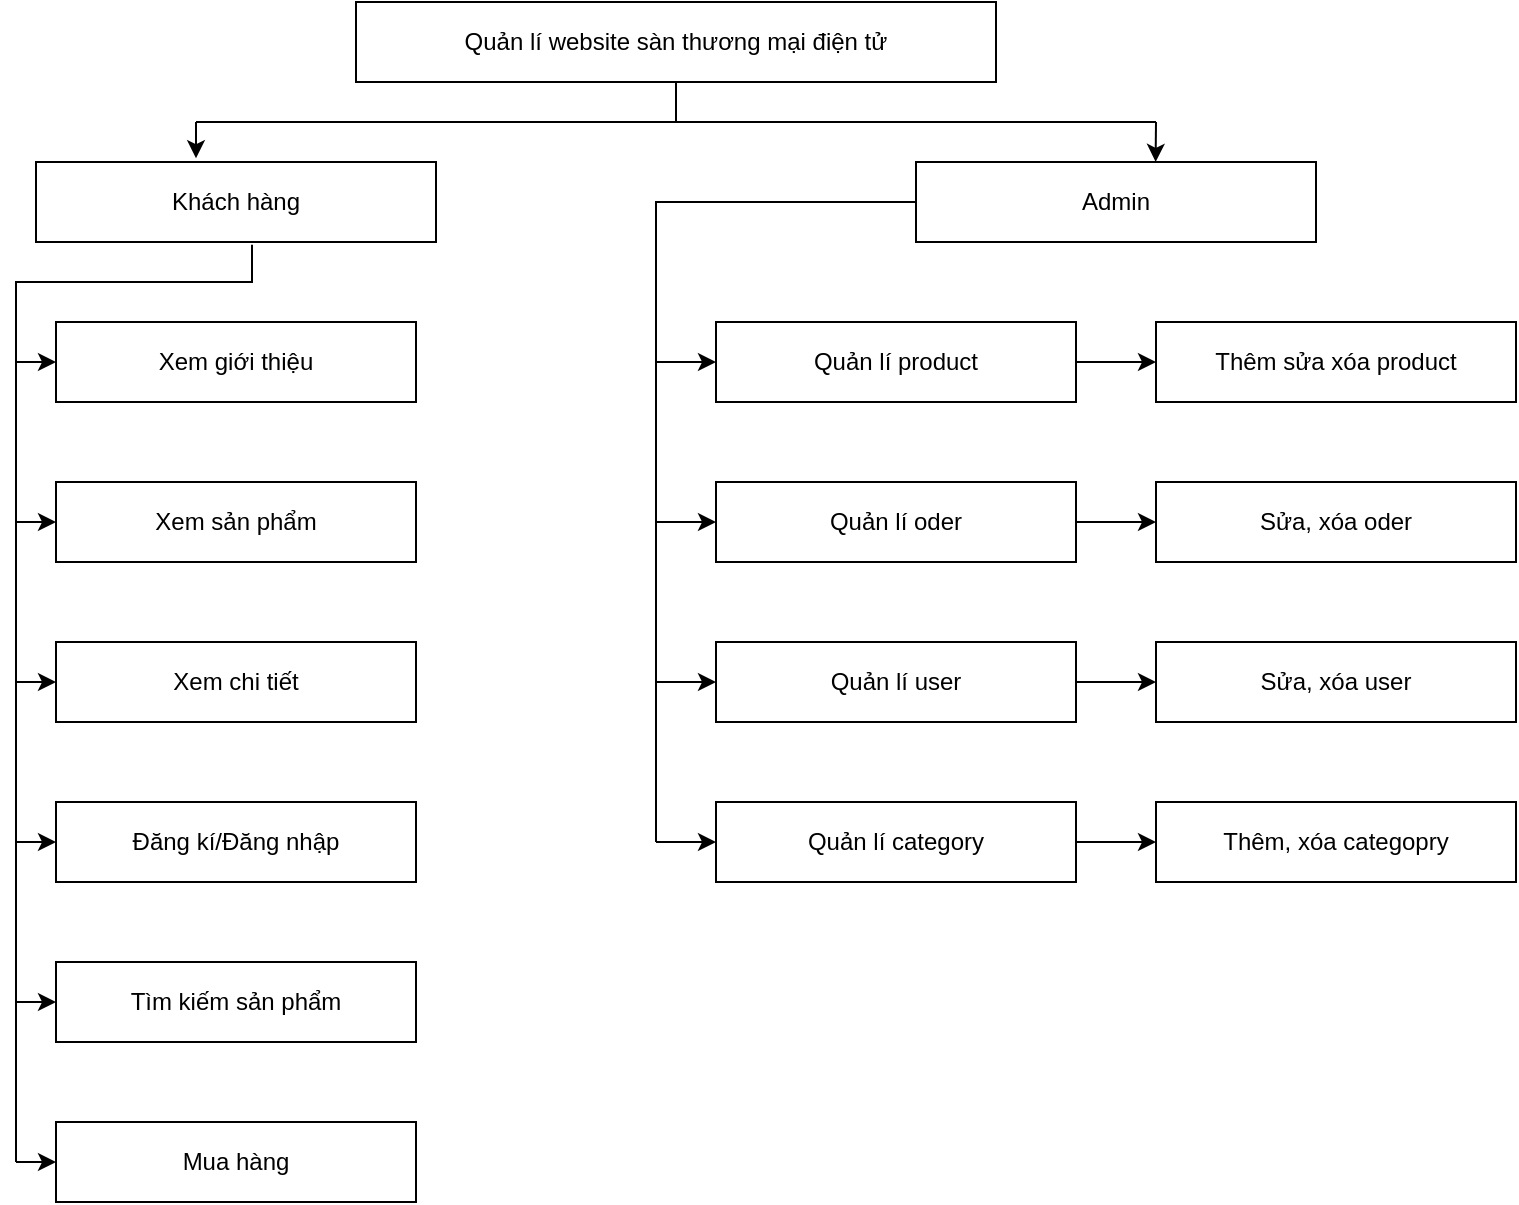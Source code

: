 <mxfile version="21.5.0" type="github">
  <diagram name="Page-1" id="6kSOudFwhd9-eDFsBGlv">
    <mxGraphModel dx="1107" dy="601" grid="1" gridSize="10" guides="1" tooltips="1" connect="1" arrows="1" fold="1" page="1" pageScale="1" pageWidth="850" pageHeight="1100" math="0" shadow="0">
      <root>
        <mxCell id="0" />
        <mxCell id="1" parent="0" />
        <mxCell id="Eki4KBoAl_g5-UjPPlPT-1" value="Quản lí website sàn thương mại điện tử" style="rounded=0;whiteSpace=wrap;html=1;" vertex="1" parent="1">
          <mxGeometry x="240" y="40" width="320" height="40" as="geometry" />
        </mxCell>
        <mxCell id="Eki4KBoAl_g5-UjPPlPT-2" value="Khách hàng" style="rounded=0;whiteSpace=wrap;html=1;" vertex="1" parent="1">
          <mxGeometry x="80" y="120" width="200" height="40" as="geometry" />
        </mxCell>
        <mxCell id="Eki4KBoAl_g5-UjPPlPT-3" value="Admin" style="rounded=0;whiteSpace=wrap;html=1;" vertex="1" parent="1">
          <mxGeometry x="520" y="120" width="200" height="40" as="geometry" />
        </mxCell>
        <mxCell id="Eki4KBoAl_g5-UjPPlPT-4" value="Xem giới thiệu" style="rounded=0;whiteSpace=wrap;html=1;" vertex="1" parent="1">
          <mxGeometry x="90" y="200" width="180" height="40" as="geometry" />
        </mxCell>
        <mxCell id="Eki4KBoAl_g5-UjPPlPT-5" value="Mua hàng" style="rounded=0;whiteSpace=wrap;html=1;" vertex="1" parent="1">
          <mxGeometry x="90" y="600" width="180" height="40" as="geometry" />
        </mxCell>
        <mxCell id="Eki4KBoAl_g5-UjPPlPT-6" value="Tìm kiếm sản phẩm" style="rounded=0;whiteSpace=wrap;html=1;" vertex="1" parent="1">
          <mxGeometry x="90" y="520" width="180" height="40" as="geometry" />
        </mxCell>
        <mxCell id="Eki4KBoAl_g5-UjPPlPT-7" value="Đăng kí/Đăng nhập" style="rounded=0;whiteSpace=wrap;html=1;" vertex="1" parent="1">
          <mxGeometry x="90" y="440" width="180" height="40" as="geometry" />
        </mxCell>
        <mxCell id="Eki4KBoAl_g5-UjPPlPT-8" value="Xem chi tiết" style="rounded=0;whiteSpace=wrap;html=1;" vertex="1" parent="1">
          <mxGeometry x="90" y="360" width="180" height="40" as="geometry" />
        </mxCell>
        <mxCell id="Eki4KBoAl_g5-UjPPlPT-9" value="Xem sản phẩm" style="rounded=0;whiteSpace=wrap;html=1;" vertex="1" parent="1">
          <mxGeometry x="90" y="280" width="180" height="40" as="geometry" />
        </mxCell>
        <mxCell id="Eki4KBoAl_g5-UjPPlPT-11" value="" style="endArrow=none;html=1;rounded=0;entryX=0.54;entryY=1.033;entryDx=0;entryDy=0;entryPerimeter=0;" edge="1" parent="1" target="Eki4KBoAl_g5-UjPPlPT-2">
          <mxGeometry width="50" height="50" relative="1" as="geometry">
            <mxPoint x="70" y="620" as="sourcePoint" />
            <mxPoint x="380" y="290" as="targetPoint" />
            <Array as="points">
              <mxPoint x="70" y="180" />
              <mxPoint x="188" y="180" />
            </Array>
          </mxGeometry>
        </mxCell>
        <mxCell id="Eki4KBoAl_g5-UjPPlPT-12" value="" style="endArrow=classic;html=1;rounded=0;entryX=0;entryY=0.5;entryDx=0;entryDy=0;" edge="1" parent="1" target="Eki4KBoAl_g5-UjPPlPT-4">
          <mxGeometry width="50" height="50" relative="1" as="geometry">
            <mxPoint x="70" y="220" as="sourcePoint" />
            <mxPoint x="200" y="240" as="targetPoint" />
          </mxGeometry>
        </mxCell>
        <mxCell id="Eki4KBoAl_g5-UjPPlPT-13" value="" style="endArrow=classic;html=1;rounded=0;entryX=0;entryY=0.5;entryDx=0;entryDy=0;" edge="1" parent="1" target="Eki4KBoAl_g5-UjPPlPT-9">
          <mxGeometry width="50" height="50" relative="1" as="geometry">
            <mxPoint x="70" y="300" as="sourcePoint" />
            <mxPoint x="100" y="230" as="targetPoint" />
          </mxGeometry>
        </mxCell>
        <mxCell id="Eki4KBoAl_g5-UjPPlPT-14" value="" style="endArrow=classic;html=1;rounded=0;entryX=0;entryY=0.5;entryDx=0;entryDy=0;" edge="1" parent="1" target="Eki4KBoAl_g5-UjPPlPT-8">
          <mxGeometry width="50" height="50" relative="1" as="geometry">
            <mxPoint x="70" y="380" as="sourcePoint" />
            <mxPoint x="110" y="240" as="targetPoint" />
          </mxGeometry>
        </mxCell>
        <mxCell id="Eki4KBoAl_g5-UjPPlPT-15" value="" style="endArrow=classic;html=1;rounded=0;entryX=0;entryY=0.5;entryDx=0;entryDy=0;" edge="1" parent="1" target="Eki4KBoAl_g5-UjPPlPT-7">
          <mxGeometry width="50" height="50" relative="1" as="geometry">
            <mxPoint x="70" y="460" as="sourcePoint" />
            <mxPoint x="120" y="250" as="targetPoint" />
          </mxGeometry>
        </mxCell>
        <mxCell id="Eki4KBoAl_g5-UjPPlPT-16" value="" style="endArrow=classic;html=1;rounded=0;entryX=0;entryY=0.5;entryDx=0;entryDy=0;" edge="1" parent="1" target="Eki4KBoAl_g5-UjPPlPT-6">
          <mxGeometry width="50" height="50" relative="1" as="geometry">
            <mxPoint x="70" y="540" as="sourcePoint" />
            <mxPoint x="130" y="260" as="targetPoint" />
          </mxGeometry>
        </mxCell>
        <mxCell id="Eki4KBoAl_g5-UjPPlPT-17" value="" style="endArrow=classic;html=1;rounded=0;entryX=0;entryY=0.5;entryDx=0;entryDy=0;" edge="1" parent="1" target="Eki4KBoAl_g5-UjPPlPT-5">
          <mxGeometry width="50" height="50" relative="1" as="geometry">
            <mxPoint x="70" y="620" as="sourcePoint" />
            <mxPoint x="380" y="440" as="targetPoint" />
          </mxGeometry>
        </mxCell>
        <mxCell id="Eki4KBoAl_g5-UjPPlPT-18" value="" style="endArrow=none;html=1;rounded=0;" edge="1" parent="1">
          <mxGeometry width="50" height="50" relative="1" as="geometry">
            <mxPoint x="160" y="100" as="sourcePoint" />
            <mxPoint x="640" y="100" as="targetPoint" />
          </mxGeometry>
        </mxCell>
        <mxCell id="Eki4KBoAl_g5-UjPPlPT-20" value="" style="endArrow=classic;html=1;rounded=0;entryX=0.599;entryY=-0.001;entryDx=0;entryDy=0;entryPerimeter=0;" edge="1" parent="1" target="Eki4KBoAl_g5-UjPPlPT-3">
          <mxGeometry width="50" height="50" relative="1" as="geometry">
            <mxPoint x="640" y="100" as="sourcePoint" />
            <mxPoint x="460" y="90" as="targetPoint" />
          </mxGeometry>
        </mxCell>
        <mxCell id="Eki4KBoAl_g5-UjPPlPT-21" value="" style="endArrow=classic;html=1;rounded=0;entryX=0.4;entryY=-0.047;entryDx=0;entryDy=0;entryPerimeter=0;" edge="1" parent="1" target="Eki4KBoAl_g5-UjPPlPT-2">
          <mxGeometry width="50" height="50" relative="1" as="geometry">
            <mxPoint x="160" y="100" as="sourcePoint" />
            <mxPoint x="340" y="150" as="targetPoint" />
          </mxGeometry>
        </mxCell>
        <mxCell id="Eki4KBoAl_g5-UjPPlPT-22" value="" style="endArrow=none;html=1;rounded=0;entryX=0.5;entryY=1;entryDx=0;entryDy=0;" edge="1" parent="1" target="Eki4KBoAl_g5-UjPPlPT-1">
          <mxGeometry width="50" height="50" relative="1" as="geometry">
            <mxPoint x="400" y="100" as="sourcePoint" />
            <mxPoint x="420" y="200" as="targetPoint" />
          </mxGeometry>
        </mxCell>
        <mxCell id="Eki4KBoAl_g5-UjPPlPT-23" value="Quản lí category" style="rounded=0;whiteSpace=wrap;html=1;" vertex="1" parent="1">
          <mxGeometry x="420" y="440" width="180" height="40" as="geometry" />
        </mxCell>
        <mxCell id="Eki4KBoAl_g5-UjPPlPT-24" value="Quản lí user" style="rounded=0;whiteSpace=wrap;html=1;" vertex="1" parent="1">
          <mxGeometry x="420" y="360" width="180" height="40" as="geometry" />
        </mxCell>
        <mxCell id="Eki4KBoAl_g5-UjPPlPT-25" value="Quản lí oder" style="rounded=0;whiteSpace=wrap;html=1;" vertex="1" parent="1">
          <mxGeometry x="420" y="280" width="180" height="40" as="geometry" />
        </mxCell>
        <mxCell id="Eki4KBoAl_g5-UjPPlPT-26" value="Quản lí product" style="rounded=0;whiteSpace=wrap;html=1;" vertex="1" parent="1">
          <mxGeometry x="420" y="200" width="180" height="40" as="geometry" />
        </mxCell>
        <mxCell id="Eki4KBoAl_g5-UjPPlPT-27" value="Thêm sửa xóa product" style="rounded=0;whiteSpace=wrap;html=1;" vertex="1" parent="1">
          <mxGeometry x="640" y="200" width="180" height="40" as="geometry" />
        </mxCell>
        <mxCell id="Eki4KBoAl_g5-UjPPlPT-28" value="Thêm, xóa categopry" style="rounded=0;whiteSpace=wrap;html=1;" vertex="1" parent="1">
          <mxGeometry x="640" y="440" width="180" height="40" as="geometry" />
        </mxCell>
        <mxCell id="Eki4KBoAl_g5-UjPPlPT-29" value="Sửa, xóa user" style="rounded=0;whiteSpace=wrap;html=1;" vertex="1" parent="1">
          <mxGeometry x="640" y="360" width="180" height="40" as="geometry" />
        </mxCell>
        <mxCell id="Eki4KBoAl_g5-UjPPlPT-30" value="Sửa, xóa oder" style="rounded=0;whiteSpace=wrap;html=1;" vertex="1" parent="1">
          <mxGeometry x="640" y="280" width="180" height="40" as="geometry" />
        </mxCell>
        <mxCell id="Eki4KBoAl_g5-UjPPlPT-31" value="" style="endArrow=none;html=1;rounded=0;entryX=0;entryY=0.5;entryDx=0;entryDy=0;" edge="1" parent="1" target="Eki4KBoAl_g5-UjPPlPT-3">
          <mxGeometry width="50" height="50" relative="1" as="geometry">
            <mxPoint x="390" y="460" as="sourcePoint" />
            <mxPoint x="390" y="310" as="targetPoint" />
            <Array as="points">
              <mxPoint x="390" y="140" />
            </Array>
          </mxGeometry>
        </mxCell>
        <mxCell id="Eki4KBoAl_g5-UjPPlPT-32" value="" style="endArrow=classic;html=1;rounded=0;entryX=0;entryY=0.5;entryDx=0;entryDy=0;" edge="1" parent="1" target="Eki4KBoAl_g5-UjPPlPT-26">
          <mxGeometry width="50" height="50" relative="1" as="geometry">
            <mxPoint x="390" y="220" as="sourcePoint" />
            <mxPoint x="450" y="310" as="targetPoint" />
          </mxGeometry>
        </mxCell>
        <mxCell id="Eki4KBoAl_g5-UjPPlPT-33" value="" style="endArrow=classic;html=1;rounded=0;entryX=0;entryY=0.5;entryDx=0;entryDy=0;" edge="1" parent="1" target="Eki4KBoAl_g5-UjPPlPT-25">
          <mxGeometry width="50" height="50" relative="1" as="geometry">
            <mxPoint x="390" y="300" as="sourcePoint" />
            <mxPoint x="430" y="230" as="targetPoint" />
          </mxGeometry>
        </mxCell>
        <mxCell id="Eki4KBoAl_g5-UjPPlPT-34" value="" style="endArrow=classic;html=1;rounded=0;entryX=0;entryY=0.5;entryDx=0;entryDy=0;" edge="1" parent="1" target="Eki4KBoAl_g5-UjPPlPT-24">
          <mxGeometry width="50" height="50" relative="1" as="geometry">
            <mxPoint x="390" y="380" as="sourcePoint" />
            <mxPoint x="430" y="310" as="targetPoint" />
          </mxGeometry>
        </mxCell>
        <mxCell id="Eki4KBoAl_g5-UjPPlPT-35" value="" style="endArrow=classic;html=1;rounded=0;entryX=0;entryY=0.5;entryDx=0;entryDy=0;" edge="1" parent="1" target="Eki4KBoAl_g5-UjPPlPT-23">
          <mxGeometry width="50" height="50" relative="1" as="geometry">
            <mxPoint x="390" y="460" as="sourcePoint" />
            <mxPoint x="430" y="390" as="targetPoint" />
          </mxGeometry>
        </mxCell>
        <mxCell id="Eki4KBoAl_g5-UjPPlPT-36" value="" style="endArrow=classic;html=1;rounded=0;entryX=0;entryY=0.5;entryDx=0;entryDy=0;" edge="1" parent="1" target="Eki4KBoAl_g5-UjPPlPT-27">
          <mxGeometry width="50" height="50" relative="1" as="geometry">
            <mxPoint x="600" y="220" as="sourcePoint" />
            <mxPoint x="430" y="230" as="targetPoint" />
          </mxGeometry>
        </mxCell>
        <mxCell id="Eki4KBoAl_g5-UjPPlPT-37" value="" style="endArrow=classic;html=1;rounded=0;entryX=0;entryY=0.5;entryDx=0;entryDy=0;exitX=1;exitY=0.5;exitDx=0;exitDy=0;" edge="1" parent="1" source="Eki4KBoAl_g5-UjPPlPT-25" target="Eki4KBoAl_g5-UjPPlPT-30">
          <mxGeometry width="50" height="50" relative="1" as="geometry">
            <mxPoint x="610" y="230" as="sourcePoint" />
            <mxPoint x="650" y="230" as="targetPoint" />
          </mxGeometry>
        </mxCell>
        <mxCell id="Eki4KBoAl_g5-UjPPlPT-38" value="" style="endArrow=classic;html=1;rounded=0;entryX=0;entryY=0.5;entryDx=0;entryDy=0;exitX=1;exitY=0.5;exitDx=0;exitDy=0;" edge="1" parent="1" source="Eki4KBoAl_g5-UjPPlPT-24" target="Eki4KBoAl_g5-UjPPlPT-29">
          <mxGeometry width="50" height="50" relative="1" as="geometry">
            <mxPoint x="610" y="310" as="sourcePoint" />
            <mxPoint x="650" y="310" as="targetPoint" />
          </mxGeometry>
        </mxCell>
        <mxCell id="Eki4KBoAl_g5-UjPPlPT-39" value="" style="endArrow=classic;html=1;rounded=0;entryX=0;entryY=0.5;entryDx=0;entryDy=0;exitX=1;exitY=0.5;exitDx=0;exitDy=0;" edge="1" parent="1" source="Eki4KBoAl_g5-UjPPlPT-23" target="Eki4KBoAl_g5-UjPPlPT-28">
          <mxGeometry width="50" height="50" relative="1" as="geometry">
            <mxPoint x="610" y="390" as="sourcePoint" />
            <mxPoint x="650" y="390" as="targetPoint" />
          </mxGeometry>
        </mxCell>
      </root>
    </mxGraphModel>
  </diagram>
</mxfile>
